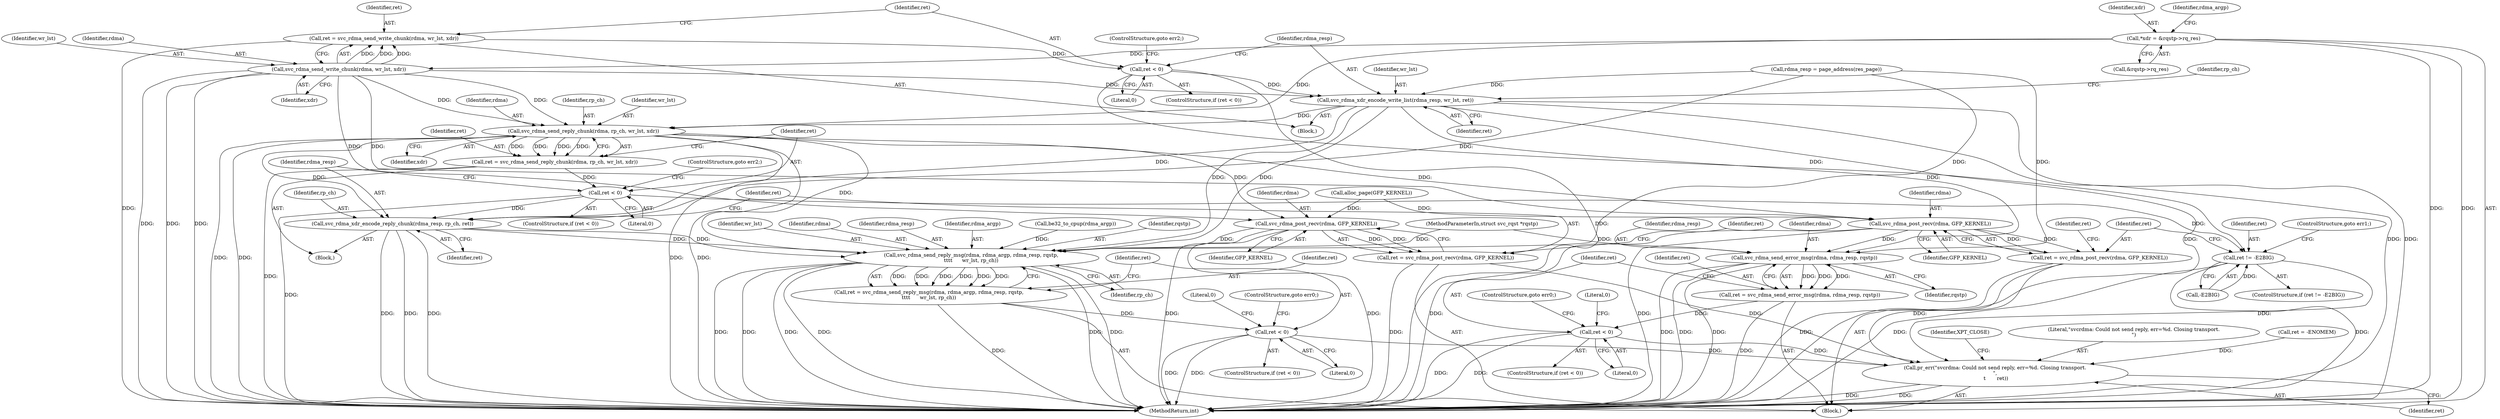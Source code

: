 digraph "0_linux_c70422f760c120480fee4de6c38804c72aa26bc1_40@API" {
"1000210" [label="(Call,ret = svc_rdma_send_write_chunk(rdma, wr_lst, xdr))"];
"1000212" [label="(Call,svc_rdma_send_write_chunk(rdma, wr_lst, xdr))"];
"1000119" [label="(Call,*xdr = &rqstp->rq_res)"];
"1000217" [label="(Call,ret < 0)"];
"1000221" [label="(Call,svc_rdma_xdr_encode_write_list(rdma_resp, wr_lst, ret))"];
"1000230" [label="(Call,svc_rdma_send_reply_chunk(rdma, rp_ch, wr_lst, xdr))"];
"1000228" [label="(Call,ret = svc_rdma_send_reply_chunk(rdma, rp_ch, wr_lst, xdr))"];
"1000236" [label="(Call,ret < 0)"];
"1000240" [label="(Call,svc_rdma_xdr_encode_reply_chunk(rdma_resp, rp_ch, ret))"];
"1000254" [label="(Call,svc_rdma_send_reply_msg(rdma, rdma_argp, rdma_resp, rqstp,\n\t\t\t\t      wr_lst, rp_ch))"];
"1000252" [label="(Call,ret = svc_rdma_send_reply_msg(rdma, rdma_argp, rdma_resp, rqstp,\n\t\t\t\t      wr_lst, rp_ch))"];
"1000262" [label="(Call,ret < 0)"];
"1000300" [label="(Call,pr_err(\"svcrdma: Could not send reply, err=%d. Closing transport.\n\",\n \t       ret))"];
"1000270" [label="(Call,ret != -E2BIG)"];
"1000246" [label="(Call,svc_rdma_post_recv(rdma, GFP_KERNEL))"];
"1000244" [label="(Call,ret = svc_rdma_post_recv(rdma, GFP_KERNEL))"];
"1000277" [label="(Call,svc_rdma_post_recv(rdma, GFP_KERNEL))"];
"1000275" [label="(Call,ret = svc_rdma_post_recv(rdma, GFP_KERNEL))"];
"1000285" [label="(Call,svc_rdma_send_error_msg(rdma, rdma_resp, rqstp))"];
"1000283" [label="(Call,ret = svc_rdma_send_error_msg(rdma, rdma_resp, rqstp))"];
"1000290" [label="(Call,ret < 0)"];
"1000287" [label="(Identifier,rdma_resp)"];
"1000227" [label="(Block,)"];
"1000217" [label="(Call,ret < 0)"];
"1000293" [label="(ControlStructure,goto err0;)"];
"1000218" [label="(Identifier,ret)"];
"1000259" [label="(Identifier,wr_lst)"];
"1000284" [label="(Identifier,ret)"];
"1000219" [label="(Literal,0)"];
"1000240" [label="(Call,svc_rdma_xdr_encode_reply_chunk(rdma_resp, rp_ch, ret))"];
"1000276" [label="(Identifier,ret)"];
"1000281" [label="(Identifier,ret)"];
"1000272" [label="(Call,-E2BIG)"];
"1000295" [label="(Literal,0)"];
"1000290" [label="(Call,ret < 0)"];
"1000248" [label="(Identifier,GFP_KERNEL)"];
"1000291" [label="(Identifier,ret)"];
"1000157" [label="(Call,rdma_resp = page_address(res_page))"];
"1000300" [label="(Call,pr_err(\"svcrdma: Could not send reply, err=%d. Closing transport.\n\",\n \t       ret))"];
"1000254" [label="(Call,svc_rdma_send_reply_msg(rdma, rdma_argp, rdma_resp, rqstp,\n\t\t\t\t      wr_lst, rp_ch))"];
"1000253" [label="(Identifier,ret)"];
"1000236" [label="(Call,ret < 0)"];
"1000211" [label="(Identifier,ret)"];
"1000120" [label="(Identifier,xdr)"];
"1000267" [label="(Literal,0)"];
"1000285" [label="(Call,svc_rdma_send_error_msg(rdma, rdma_resp, rqstp))"];
"1000288" [label="(Identifier,rqstp)"];
"1000250" [label="(Identifier,ret)"];
"1000232" [label="(Identifier,rp_ch)"];
"1000238" [label="(Literal,0)"];
"1000222" [label="(Identifier,rdma_resp)"];
"1000221" [label="(Call,svc_rdma_xdr_encode_write_list(rdma_resp, wr_lst, ret))"];
"1000255" [label="(Identifier,rdma)"];
"1000121" [label="(Call,&rqstp->rq_res)"];
"1000128" [label="(Identifier,rdma_argp)"];
"1000274" [label="(ControlStructure,goto err1;)"];
"1000234" [label="(Identifier,xdr)"];
"1000119" [label="(Call,*xdr = &rqstp->rq_res)"];
"1000301" [label="(Literal,\"svcrdma: Could not send reply, err=%d. Closing transport.\n\")"];
"1000226" [label="(Identifier,rp_ch)"];
"1000233" [label="(Identifier,wr_lst)"];
"1000237" [label="(Identifier,ret)"];
"1000277" [label="(Call,svc_rdma_post_recv(rdma, GFP_KERNEL))"];
"1000241" [label="(Identifier,rdma_resp)"];
"1000257" [label="(Identifier,rdma_resp)"];
"1000209" [label="(Block,)"];
"1000252" [label="(Call,ret = svc_rdma_send_reply_msg(rdma, rdma_argp, rdma_resp, rqstp,\n\t\t\t\t      wr_lst, rp_ch))"];
"1000265" [label="(ControlStructure,goto err0;)"];
"1000235" [label="(ControlStructure,if (ret < 0))"];
"1000145" [label="(Call,ret = -ENOMEM)"];
"1000262" [label="(Call,ret < 0)"];
"1000244" [label="(Call,ret = svc_rdma_post_recv(rdma, GFP_KERNEL))"];
"1000243" [label="(Identifier,ret)"];
"1000215" [label="(Identifier,xdr)"];
"1000231" [label="(Identifier,rdma)"];
"1000286" [label="(Identifier,rdma)"];
"1000230" [label="(Call,svc_rdma_send_reply_chunk(rdma, rp_ch, wr_lst, xdr))"];
"1000105" [label="(MethodParameterIn,struct svc_rqst *rqstp)"];
"1000210" [label="(Call,ret = svc_rdma_send_write_chunk(rdma, wr_lst, xdr))"];
"1000214" [label="(Identifier,wr_lst)"];
"1000279" [label="(Identifier,GFP_KERNEL)"];
"1000312" [label="(MethodReturn,int)"];
"1000220" [label="(ControlStructure,goto err2;)"];
"1000260" [label="(Identifier,rp_ch)"];
"1000269" [label="(ControlStructure,if (ret != -E2BIG))"];
"1000228" [label="(Call,ret = svc_rdma_send_reply_chunk(rdma, rp_ch, wr_lst, xdr))"];
"1000246" [label="(Call,svc_rdma_post_recv(rdma, GFP_KERNEL))"];
"1000245" [label="(Identifier,ret)"];
"1000261" [label="(ControlStructure,if (ret < 0))"];
"1000275" [label="(Call,ret = svc_rdma_post_recv(rdma, GFP_KERNEL))"];
"1000229" [label="(Identifier,ret)"];
"1000256" [label="(Identifier,rdma_argp)"];
"1000278" [label="(Identifier,rdma)"];
"1000216" [label="(ControlStructure,if (ret < 0))"];
"1000302" [label="(Identifier,ret)"];
"1000224" [label="(Identifier,ret)"];
"1000271" [label="(Identifier,ret)"];
"1000270" [label="(Call,ret != -E2BIG)"];
"1000239" [label="(ControlStructure,goto err2;)"];
"1000213" [label="(Identifier,rdma)"];
"1000151" [label="(Call,alloc_page(GFP_KERNEL))"];
"1000242" [label="(Identifier,rp_ch)"];
"1000143" [label="(Call,be32_to_cpup(rdma_argp))"];
"1000289" [label="(ControlStructure,if (ret < 0))"];
"1000264" [label="(Literal,0)"];
"1000258" [label="(Identifier,rqstp)"];
"1000212" [label="(Call,svc_rdma_send_write_chunk(rdma, wr_lst, xdr))"];
"1000292" [label="(Literal,0)"];
"1000106" [label="(Block,)"];
"1000304" [label="(Identifier,XPT_CLOSE)"];
"1000247" [label="(Identifier,rdma)"];
"1000283" [label="(Call,ret = svc_rdma_send_error_msg(rdma, rdma_resp, rqstp))"];
"1000263" [label="(Identifier,ret)"];
"1000223" [label="(Identifier,wr_lst)"];
"1000210" -> "1000209"  [label="AST: "];
"1000210" -> "1000212"  [label="CFG: "];
"1000211" -> "1000210"  [label="AST: "];
"1000212" -> "1000210"  [label="AST: "];
"1000218" -> "1000210"  [label="CFG: "];
"1000210" -> "1000312"  [label="DDG: "];
"1000212" -> "1000210"  [label="DDG: "];
"1000212" -> "1000210"  [label="DDG: "];
"1000212" -> "1000210"  [label="DDG: "];
"1000210" -> "1000217"  [label="DDG: "];
"1000212" -> "1000215"  [label="CFG: "];
"1000213" -> "1000212"  [label="AST: "];
"1000214" -> "1000212"  [label="AST: "];
"1000215" -> "1000212"  [label="AST: "];
"1000212" -> "1000312"  [label="DDG: "];
"1000212" -> "1000312"  [label="DDG: "];
"1000212" -> "1000312"  [label="DDG: "];
"1000119" -> "1000212"  [label="DDG: "];
"1000212" -> "1000221"  [label="DDG: "];
"1000212" -> "1000230"  [label="DDG: "];
"1000212" -> "1000230"  [label="DDG: "];
"1000212" -> "1000246"  [label="DDG: "];
"1000212" -> "1000277"  [label="DDG: "];
"1000119" -> "1000106"  [label="AST: "];
"1000119" -> "1000121"  [label="CFG: "];
"1000120" -> "1000119"  [label="AST: "];
"1000121" -> "1000119"  [label="AST: "];
"1000128" -> "1000119"  [label="CFG: "];
"1000119" -> "1000312"  [label="DDG: "];
"1000119" -> "1000312"  [label="DDG: "];
"1000119" -> "1000230"  [label="DDG: "];
"1000217" -> "1000216"  [label="AST: "];
"1000217" -> "1000219"  [label="CFG: "];
"1000218" -> "1000217"  [label="AST: "];
"1000219" -> "1000217"  [label="AST: "];
"1000220" -> "1000217"  [label="CFG: "];
"1000222" -> "1000217"  [label="CFG: "];
"1000217" -> "1000312"  [label="DDG: "];
"1000217" -> "1000221"  [label="DDG: "];
"1000217" -> "1000270"  [label="DDG: "];
"1000221" -> "1000209"  [label="AST: "];
"1000221" -> "1000224"  [label="CFG: "];
"1000222" -> "1000221"  [label="AST: "];
"1000223" -> "1000221"  [label="AST: "];
"1000224" -> "1000221"  [label="AST: "];
"1000226" -> "1000221"  [label="CFG: "];
"1000221" -> "1000312"  [label="DDG: "];
"1000221" -> "1000312"  [label="DDG: "];
"1000221" -> "1000312"  [label="DDG: "];
"1000157" -> "1000221"  [label="DDG: "];
"1000221" -> "1000230"  [label="DDG: "];
"1000221" -> "1000240"  [label="DDG: "];
"1000221" -> "1000254"  [label="DDG: "];
"1000221" -> "1000254"  [label="DDG: "];
"1000221" -> "1000285"  [label="DDG: "];
"1000230" -> "1000228"  [label="AST: "];
"1000230" -> "1000234"  [label="CFG: "];
"1000231" -> "1000230"  [label="AST: "];
"1000232" -> "1000230"  [label="AST: "];
"1000233" -> "1000230"  [label="AST: "];
"1000234" -> "1000230"  [label="AST: "];
"1000228" -> "1000230"  [label="CFG: "];
"1000230" -> "1000312"  [label="DDG: "];
"1000230" -> "1000312"  [label="DDG: "];
"1000230" -> "1000312"  [label="DDG: "];
"1000230" -> "1000312"  [label="DDG: "];
"1000230" -> "1000228"  [label="DDG: "];
"1000230" -> "1000228"  [label="DDG: "];
"1000230" -> "1000228"  [label="DDG: "];
"1000230" -> "1000228"  [label="DDG: "];
"1000230" -> "1000240"  [label="DDG: "];
"1000230" -> "1000246"  [label="DDG: "];
"1000230" -> "1000254"  [label="DDG: "];
"1000230" -> "1000277"  [label="DDG: "];
"1000228" -> "1000227"  [label="AST: "];
"1000229" -> "1000228"  [label="AST: "];
"1000237" -> "1000228"  [label="CFG: "];
"1000228" -> "1000312"  [label="DDG: "];
"1000228" -> "1000236"  [label="DDG: "];
"1000236" -> "1000235"  [label="AST: "];
"1000236" -> "1000238"  [label="CFG: "];
"1000237" -> "1000236"  [label="AST: "];
"1000238" -> "1000236"  [label="AST: "];
"1000239" -> "1000236"  [label="CFG: "];
"1000241" -> "1000236"  [label="CFG: "];
"1000236" -> "1000312"  [label="DDG: "];
"1000236" -> "1000240"  [label="DDG: "];
"1000236" -> "1000270"  [label="DDG: "];
"1000240" -> "1000227"  [label="AST: "];
"1000240" -> "1000243"  [label="CFG: "];
"1000241" -> "1000240"  [label="AST: "];
"1000242" -> "1000240"  [label="AST: "];
"1000243" -> "1000240"  [label="AST: "];
"1000245" -> "1000240"  [label="CFG: "];
"1000240" -> "1000312"  [label="DDG: "];
"1000240" -> "1000312"  [label="DDG: "];
"1000240" -> "1000312"  [label="DDG: "];
"1000157" -> "1000240"  [label="DDG: "];
"1000240" -> "1000254"  [label="DDG: "];
"1000240" -> "1000254"  [label="DDG: "];
"1000254" -> "1000252"  [label="AST: "];
"1000254" -> "1000260"  [label="CFG: "];
"1000255" -> "1000254"  [label="AST: "];
"1000256" -> "1000254"  [label="AST: "];
"1000257" -> "1000254"  [label="AST: "];
"1000258" -> "1000254"  [label="AST: "];
"1000259" -> "1000254"  [label="AST: "];
"1000260" -> "1000254"  [label="AST: "];
"1000252" -> "1000254"  [label="CFG: "];
"1000254" -> "1000312"  [label="DDG: "];
"1000254" -> "1000312"  [label="DDG: "];
"1000254" -> "1000312"  [label="DDG: "];
"1000254" -> "1000312"  [label="DDG: "];
"1000254" -> "1000312"  [label="DDG: "];
"1000254" -> "1000312"  [label="DDG: "];
"1000254" -> "1000252"  [label="DDG: "];
"1000254" -> "1000252"  [label="DDG: "];
"1000254" -> "1000252"  [label="DDG: "];
"1000254" -> "1000252"  [label="DDG: "];
"1000254" -> "1000252"  [label="DDG: "];
"1000254" -> "1000252"  [label="DDG: "];
"1000246" -> "1000254"  [label="DDG: "];
"1000143" -> "1000254"  [label="DDG: "];
"1000157" -> "1000254"  [label="DDG: "];
"1000105" -> "1000254"  [label="DDG: "];
"1000252" -> "1000106"  [label="AST: "];
"1000253" -> "1000252"  [label="AST: "];
"1000263" -> "1000252"  [label="CFG: "];
"1000252" -> "1000312"  [label="DDG: "];
"1000252" -> "1000262"  [label="DDG: "];
"1000262" -> "1000261"  [label="AST: "];
"1000262" -> "1000264"  [label="CFG: "];
"1000263" -> "1000262"  [label="AST: "];
"1000264" -> "1000262"  [label="AST: "];
"1000265" -> "1000262"  [label="CFG: "];
"1000267" -> "1000262"  [label="CFG: "];
"1000262" -> "1000312"  [label="DDG: "];
"1000262" -> "1000312"  [label="DDG: "];
"1000262" -> "1000300"  [label="DDG: "];
"1000300" -> "1000106"  [label="AST: "];
"1000300" -> "1000302"  [label="CFG: "];
"1000301" -> "1000300"  [label="AST: "];
"1000302" -> "1000300"  [label="AST: "];
"1000304" -> "1000300"  [label="CFG: "];
"1000300" -> "1000312"  [label="DDG: "];
"1000300" -> "1000312"  [label="DDG: "];
"1000290" -> "1000300"  [label="DDG: "];
"1000275" -> "1000300"  [label="DDG: "];
"1000244" -> "1000300"  [label="DDG: "];
"1000145" -> "1000300"  [label="DDG: "];
"1000270" -> "1000300"  [label="DDG: "];
"1000270" -> "1000269"  [label="AST: "];
"1000270" -> "1000272"  [label="CFG: "];
"1000271" -> "1000270"  [label="AST: "];
"1000272" -> "1000270"  [label="AST: "];
"1000274" -> "1000270"  [label="CFG: "];
"1000276" -> "1000270"  [label="CFG: "];
"1000270" -> "1000312"  [label="DDG: "];
"1000270" -> "1000312"  [label="DDG: "];
"1000272" -> "1000270"  [label="DDG: "];
"1000246" -> "1000244"  [label="AST: "];
"1000246" -> "1000248"  [label="CFG: "];
"1000247" -> "1000246"  [label="AST: "];
"1000248" -> "1000246"  [label="AST: "];
"1000244" -> "1000246"  [label="CFG: "];
"1000246" -> "1000312"  [label="DDG: "];
"1000246" -> "1000312"  [label="DDG: "];
"1000246" -> "1000244"  [label="DDG: "];
"1000246" -> "1000244"  [label="DDG: "];
"1000151" -> "1000246"  [label="DDG: "];
"1000244" -> "1000106"  [label="AST: "];
"1000245" -> "1000244"  [label="AST: "];
"1000250" -> "1000244"  [label="CFG: "];
"1000244" -> "1000312"  [label="DDG: "];
"1000277" -> "1000275"  [label="AST: "];
"1000277" -> "1000279"  [label="CFG: "];
"1000278" -> "1000277"  [label="AST: "];
"1000279" -> "1000277"  [label="AST: "];
"1000275" -> "1000277"  [label="CFG: "];
"1000277" -> "1000312"  [label="DDG: "];
"1000277" -> "1000312"  [label="DDG: "];
"1000277" -> "1000275"  [label="DDG: "];
"1000277" -> "1000275"  [label="DDG: "];
"1000151" -> "1000277"  [label="DDG: "];
"1000277" -> "1000285"  [label="DDG: "];
"1000275" -> "1000106"  [label="AST: "];
"1000276" -> "1000275"  [label="AST: "];
"1000281" -> "1000275"  [label="CFG: "];
"1000275" -> "1000312"  [label="DDG: "];
"1000285" -> "1000283"  [label="AST: "];
"1000285" -> "1000288"  [label="CFG: "];
"1000286" -> "1000285"  [label="AST: "];
"1000287" -> "1000285"  [label="AST: "];
"1000288" -> "1000285"  [label="AST: "];
"1000283" -> "1000285"  [label="CFG: "];
"1000285" -> "1000312"  [label="DDG: "];
"1000285" -> "1000312"  [label="DDG: "];
"1000285" -> "1000312"  [label="DDG: "];
"1000285" -> "1000283"  [label="DDG: "];
"1000285" -> "1000283"  [label="DDG: "];
"1000285" -> "1000283"  [label="DDG: "];
"1000157" -> "1000285"  [label="DDG: "];
"1000105" -> "1000285"  [label="DDG: "];
"1000283" -> "1000106"  [label="AST: "];
"1000284" -> "1000283"  [label="AST: "];
"1000291" -> "1000283"  [label="CFG: "];
"1000283" -> "1000312"  [label="DDG: "];
"1000283" -> "1000290"  [label="DDG: "];
"1000290" -> "1000289"  [label="AST: "];
"1000290" -> "1000292"  [label="CFG: "];
"1000291" -> "1000290"  [label="AST: "];
"1000292" -> "1000290"  [label="AST: "];
"1000293" -> "1000290"  [label="CFG: "];
"1000295" -> "1000290"  [label="CFG: "];
"1000290" -> "1000312"  [label="DDG: "];
"1000290" -> "1000312"  [label="DDG: "];
}
